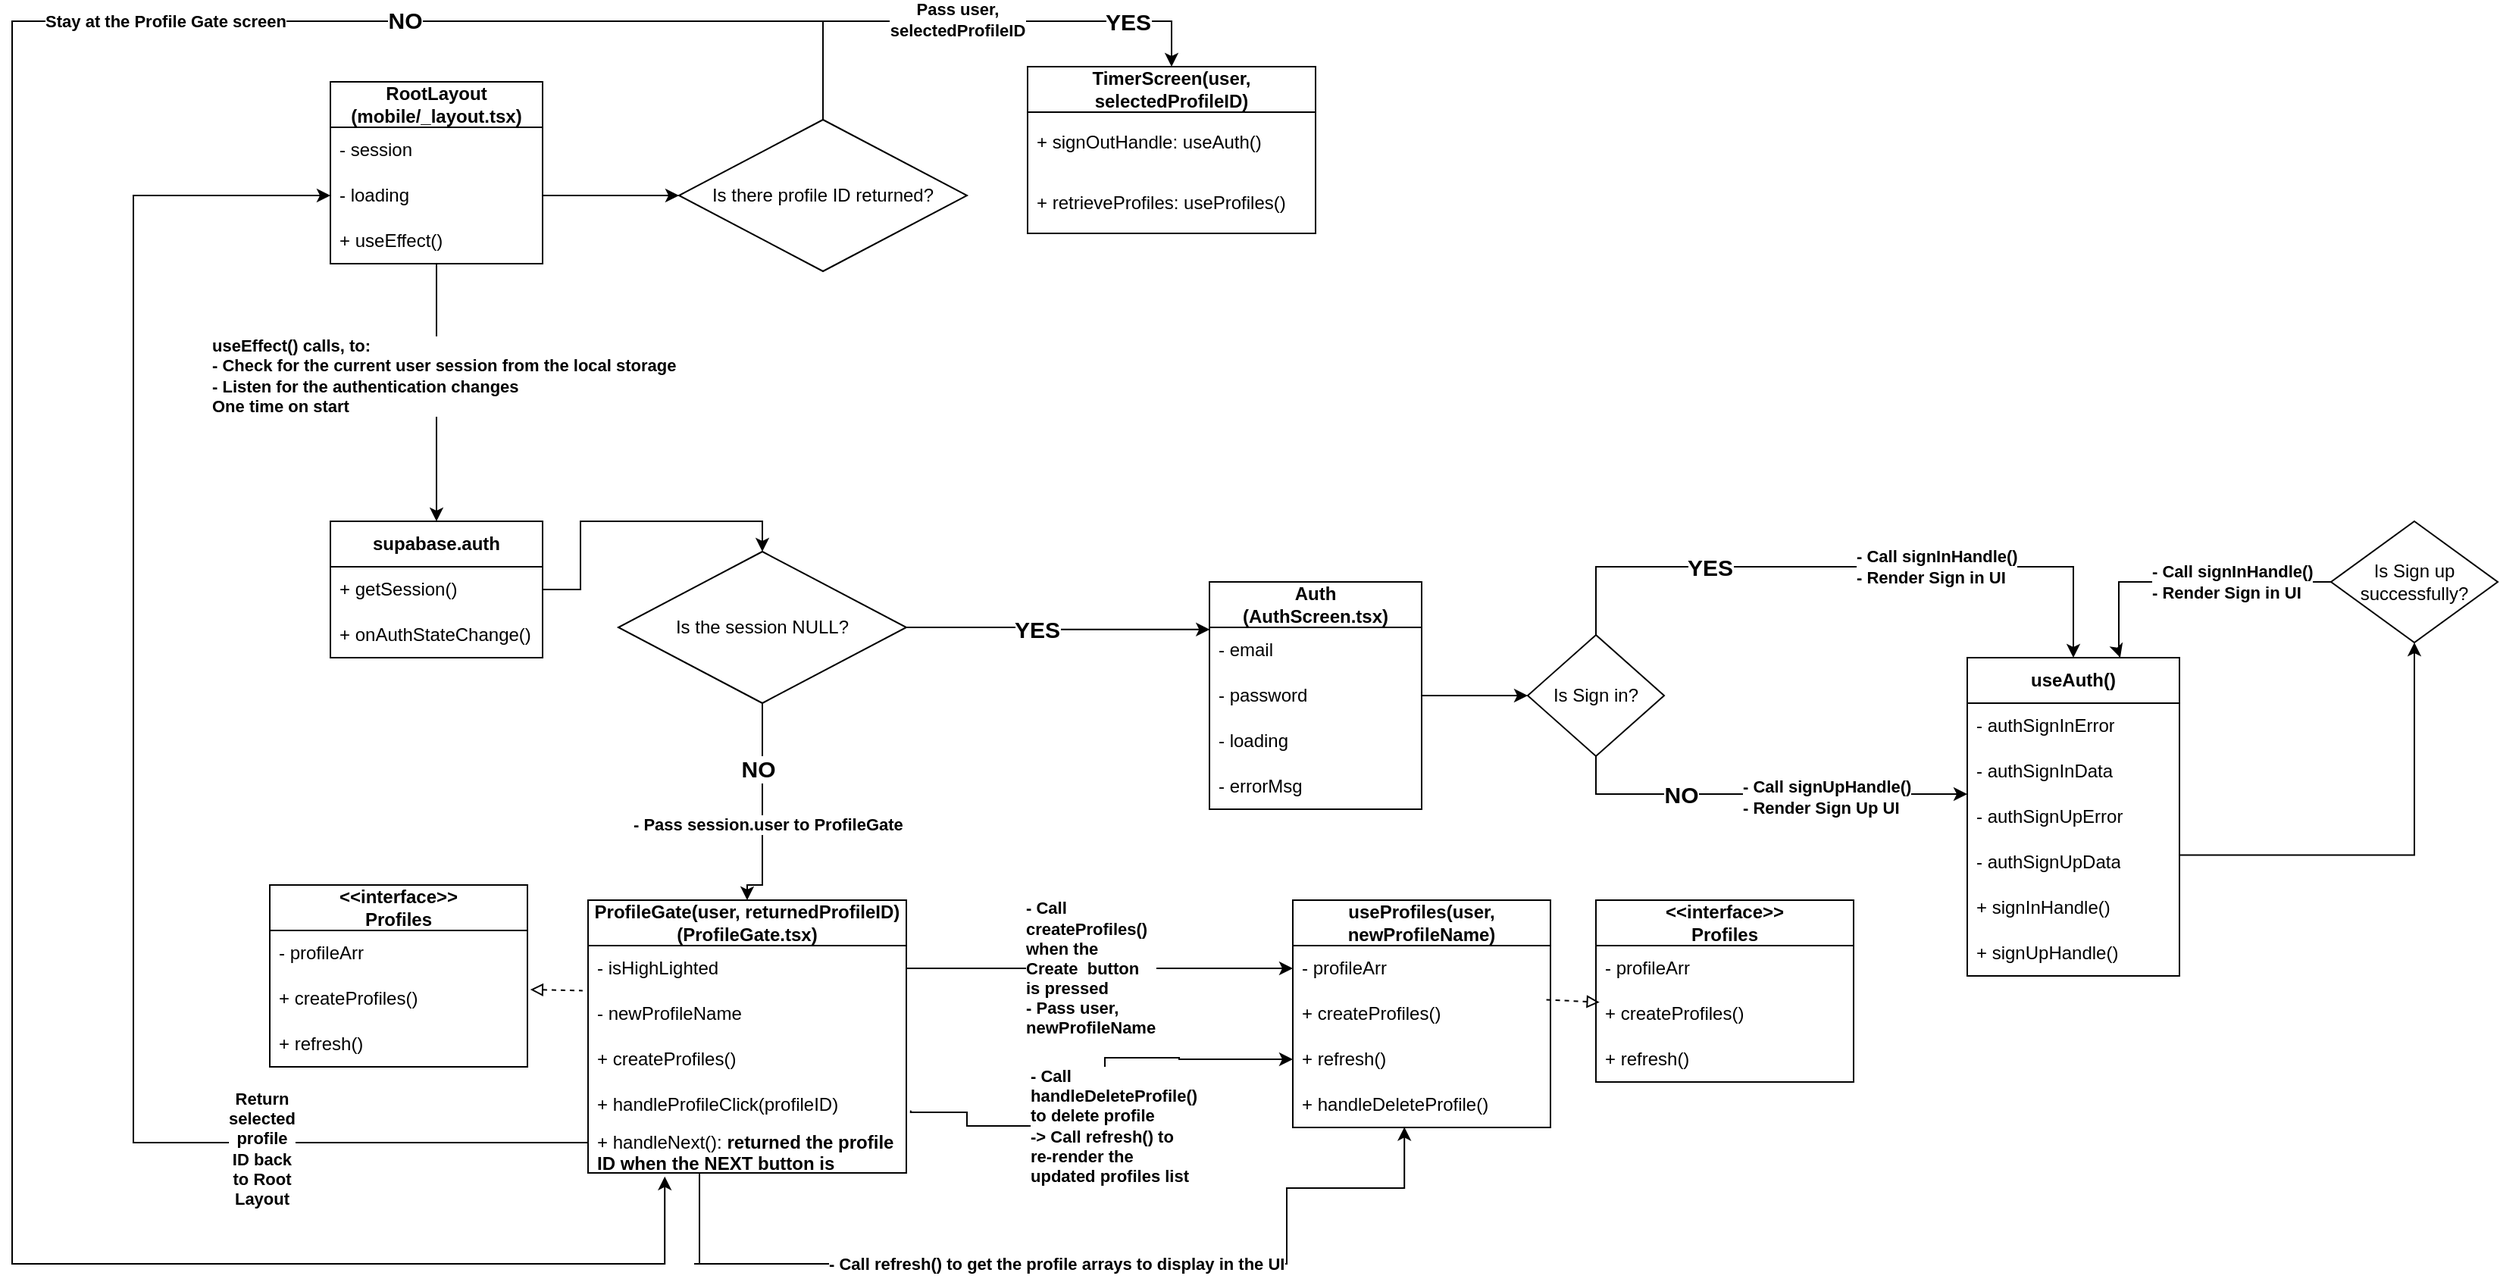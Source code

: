 <mxfile version="28.1.2" pages="2">
  <diagram name="UML Class Diagram" id="nFiH9V4HMwu1DOd0Ung1">
    <mxGraphModel dx="1014" dy="543" grid="1" gridSize="10" guides="1" tooltips="1" connect="1" arrows="1" fold="1" page="1" pageScale="1" pageWidth="850" pageHeight="1100" math="0" shadow="0">
      <root>
        <mxCell id="0" />
        <mxCell id="1" parent="0" />
        <mxCell id="eudkxECieCfS1o3uUdhF-7" style="edgeStyle=orthogonalEdgeStyle;rounded=0;orthogonalLoop=1;jettySize=auto;html=1;" parent="1" source="5kL66GatBy4QELhhgdsX-1" target="eudkxECieCfS1o3uUdhF-3" edge="1">
          <mxGeometry relative="1" as="geometry" />
        </mxCell>
        <mxCell id="eudkxECieCfS1o3uUdhF-8" value="&lt;b&gt;useEffect() calls, to:&lt;/b&gt;&lt;div&gt;&lt;b&gt;- Check for the current user session from the local storage&lt;/b&gt;&lt;/div&gt;&lt;div&gt;&lt;b&gt;- Listen for the authentication changes&lt;/b&gt;&lt;/div&gt;&lt;div&gt;&lt;b&gt;One time on start&lt;/b&gt;&lt;/div&gt;" style="edgeLabel;html=1;align=left;verticalAlign=middle;resizable=0;points=[];" parent="eudkxECieCfS1o3uUdhF-7" vertex="1" connectable="0">
          <mxGeometry x="-0.126" y="-2" relative="1" as="geometry">
            <mxPoint x="-148" y="-1" as="offset" />
          </mxGeometry>
        </mxCell>
        <mxCell id="5kL66GatBy4QELhhgdsX-1" value="RootLayout&lt;div&gt;(mobile/_layout.tsx)&lt;/div&gt;" style="swimlane;fontStyle=1;childLayout=stackLayout;horizontal=1;startSize=30;horizontalStack=0;resizeParent=1;resizeParentMax=0;resizeLast=0;collapsible=1;marginBottom=0;whiteSpace=wrap;html=1;" parent="1" vertex="1">
          <mxGeometry x="270" y="160" width="140" height="120" as="geometry" />
        </mxCell>
        <mxCell id="5kL66GatBy4QELhhgdsX-2" value="- session" style="text;strokeColor=none;fillColor=none;align=left;verticalAlign=middle;spacingLeft=4;spacingRight=4;overflow=hidden;points=[[0,0.5],[1,0.5]];portConstraint=eastwest;rotatable=0;whiteSpace=wrap;html=1;" parent="5kL66GatBy4QELhhgdsX-1" vertex="1">
          <mxGeometry y="30" width="140" height="30" as="geometry" />
        </mxCell>
        <mxCell id="ZPwgUJczgAXjRSvhkvsr-1" value="- loading" style="text;strokeColor=none;fillColor=none;align=left;verticalAlign=middle;spacingLeft=4;spacingRight=4;overflow=hidden;points=[[0,0.5],[1,0.5]];portConstraint=eastwest;rotatable=0;whiteSpace=wrap;html=1;" parent="5kL66GatBy4QELhhgdsX-1" vertex="1">
          <mxGeometry y="60" width="140" height="30" as="geometry" />
        </mxCell>
        <mxCell id="eudkxECieCfS1o3uUdhF-9" value="+ useEffect()" style="text;strokeColor=none;fillColor=none;align=left;verticalAlign=middle;spacingLeft=4;spacingRight=4;overflow=hidden;points=[[0,0.5],[1,0.5]];portConstraint=eastwest;rotatable=0;whiteSpace=wrap;html=1;" parent="5kL66GatBy4QELhhgdsX-1" vertex="1">
          <mxGeometry y="90" width="140" height="30" as="geometry" />
        </mxCell>
        <mxCell id="ZPwgUJczgAXjRSvhkvsr-6" value="Auth&lt;div&gt;(AuthScreen.tsx)&lt;/div&gt;" style="swimlane;fontStyle=1;childLayout=stackLayout;horizontal=1;startSize=30;horizontalStack=0;resizeParent=1;resizeParentMax=0;resizeLast=0;collapsible=1;marginBottom=0;whiteSpace=wrap;html=1;" parent="1" vertex="1">
          <mxGeometry x="850" y="490" width="140" height="150" as="geometry" />
        </mxCell>
        <mxCell id="ZPwgUJczgAXjRSvhkvsr-7" value="- email" style="text;strokeColor=none;fillColor=none;align=left;verticalAlign=middle;spacingLeft=4;spacingRight=4;overflow=hidden;points=[[0,0.5],[1,0.5]];portConstraint=eastwest;rotatable=0;whiteSpace=wrap;html=1;" parent="ZPwgUJczgAXjRSvhkvsr-6" vertex="1">
          <mxGeometry y="30" width="140" height="30" as="geometry" />
        </mxCell>
        <mxCell id="ZPwgUJczgAXjRSvhkvsr-8" value="- password" style="text;strokeColor=none;fillColor=none;align=left;verticalAlign=middle;spacingLeft=4;spacingRight=4;overflow=hidden;points=[[0,0.5],[1,0.5]];portConstraint=eastwest;rotatable=0;whiteSpace=wrap;html=1;" parent="ZPwgUJczgAXjRSvhkvsr-6" vertex="1">
          <mxGeometry y="60" width="140" height="30" as="geometry" />
        </mxCell>
        <mxCell id="ZPwgUJczgAXjRSvhkvsr-9" value="- loading" style="text;strokeColor=none;fillColor=none;align=left;verticalAlign=middle;spacingLeft=4;spacingRight=4;overflow=hidden;points=[[0,0.5],[1,0.5]];portConstraint=eastwest;rotatable=0;whiteSpace=wrap;html=1;" parent="ZPwgUJczgAXjRSvhkvsr-6" vertex="1">
          <mxGeometry y="90" width="140" height="30" as="geometry" />
        </mxCell>
        <mxCell id="ZPwgUJczgAXjRSvhkvsr-13" value="- errorMsg" style="text;strokeColor=none;fillColor=none;align=left;verticalAlign=middle;spacingLeft=4;spacingRight=4;overflow=hidden;points=[[0,0.5],[1,0.5]];portConstraint=eastwest;rotatable=0;whiteSpace=wrap;html=1;" parent="ZPwgUJczgAXjRSvhkvsr-6" vertex="1">
          <mxGeometry y="120" width="140" height="30" as="geometry" />
        </mxCell>
        <mxCell id="eudkxECieCfS1o3uUdhF-11" style="edgeStyle=orthogonalEdgeStyle;rounded=0;orthogonalLoop=1;jettySize=auto;html=1;entryX=0.5;entryY=0;entryDx=0;entryDy=0;" parent="1" source="eudkxECieCfS1o3uUdhF-3" target="eudkxECieCfS1o3uUdhF-10" edge="1">
          <mxGeometry relative="1" as="geometry" />
        </mxCell>
        <mxCell id="eudkxECieCfS1o3uUdhF-3" value="supabase.auth" style="swimlane;fontStyle=1;childLayout=stackLayout;horizontal=1;startSize=30;horizontalStack=0;resizeParent=1;resizeParentMax=0;resizeLast=0;collapsible=1;marginBottom=0;whiteSpace=wrap;html=1;" parent="1" vertex="1">
          <mxGeometry x="270" y="450" width="140" height="90" as="geometry" />
        </mxCell>
        <mxCell id="eudkxECieCfS1o3uUdhF-4" value="+ getSession()" style="text;strokeColor=none;fillColor=none;align=left;verticalAlign=middle;spacingLeft=4;spacingRight=4;overflow=hidden;points=[[0,0.5],[1,0.5]];portConstraint=eastwest;rotatable=0;whiteSpace=wrap;html=1;" parent="eudkxECieCfS1o3uUdhF-3" vertex="1">
          <mxGeometry y="30" width="140" height="30" as="geometry" />
        </mxCell>
        <mxCell id="eudkxECieCfS1o3uUdhF-5" value="+ onAuthStateChange()" style="text;strokeColor=none;fillColor=none;align=left;verticalAlign=middle;spacingLeft=4;spacingRight=4;overflow=hidden;points=[[0,0.5],[1,0.5]];portConstraint=eastwest;rotatable=0;whiteSpace=wrap;html=1;" parent="eudkxECieCfS1o3uUdhF-3" vertex="1">
          <mxGeometry y="60" width="140" height="30" as="geometry" />
        </mxCell>
        <mxCell id="eudkxECieCfS1o3uUdhF-14" style="edgeStyle=orthogonalEdgeStyle;rounded=0;orthogonalLoop=1;jettySize=auto;html=1;entryX=0.5;entryY=0;entryDx=0;entryDy=0;" parent="1" source="eudkxECieCfS1o3uUdhF-10" target="eudkxECieCfS1o3uUdhF-45" edge="1">
          <mxGeometry relative="1" as="geometry">
            <mxPoint x="557.5" y="670" as="targetPoint" />
            <Array as="points">
              <mxPoint x="555" y="690" />
            </Array>
          </mxGeometry>
        </mxCell>
        <mxCell id="eudkxECieCfS1o3uUdhF-15" value="NO" style="edgeLabel;html=1;align=center;verticalAlign=middle;resizable=0;points=[];fontStyle=1;fontSize=15;" parent="eudkxECieCfS1o3uUdhF-14" vertex="1" connectable="0">
          <mxGeometry x="0.109" y="-5" relative="1" as="geometry">
            <mxPoint x="2" y="-35" as="offset" />
          </mxGeometry>
        </mxCell>
        <mxCell id="eudkxECieCfS1o3uUdhF-44" value="- Pass session.user to ProfileGate" style="edgeLabel;html=1;align=left;verticalAlign=middle;resizable=0;points=[];fontStyle=1" parent="eudkxECieCfS1o3uUdhF-14" vertex="1" connectable="0">
          <mxGeometry x="0.289" y="-1" relative="1" as="geometry">
            <mxPoint x="-86" y="-10" as="offset" />
          </mxGeometry>
        </mxCell>
        <mxCell id="eudkxECieCfS1o3uUdhF-10" value="Is the session NULL?" style="rhombus;whiteSpace=wrap;html=1;" parent="1" vertex="1">
          <mxGeometry x="460" y="470" width="190" height="100" as="geometry" />
        </mxCell>
        <mxCell id="eudkxECieCfS1o3uUdhF-12" style="edgeStyle=orthogonalEdgeStyle;rounded=0;orthogonalLoop=1;jettySize=auto;html=1;entryX=0.001;entryY=0.047;entryDx=0;entryDy=0;entryPerimeter=0;" parent="1" source="eudkxECieCfS1o3uUdhF-10" target="ZPwgUJczgAXjRSvhkvsr-7" edge="1">
          <mxGeometry relative="1" as="geometry">
            <Array as="points">
              <mxPoint x="750" y="520" />
              <mxPoint x="750" y="521" />
            </Array>
          </mxGeometry>
        </mxCell>
        <mxCell id="eudkxECieCfS1o3uUdhF-13" value="YES" style="edgeLabel;html=1;align=center;verticalAlign=middle;resizable=0;points=[];fontStyle=1;fontSize=15;" parent="eudkxECieCfS1o3uUdhF-12" vertex="1" connectable="0">
          <mxGeometry x="-0.149" y="-1" relative="1" as="geometry">
            <mxPoint as="offset" />
          </mxGeometry>
        </mxCell>
        <mxCell id="eudkxECieCfS1o3uUdhF-22" value="useAuth()" style="swimlane;fontStyle=1;childLayout=stackLayout;horizontal=1;startSize=30;horizontalStack=0;resizeParent=1;resizeParentMax=0;resizeLast=0;collapsible=1;marginBottom=0;whiteSpace=wrap;html=1;" parent="1" vertex="1">
          <mxGeometry x="1350" y="540" width="140" height="210" as="geometry" />
        </mxCell>
        <mxCell id="eudkxECieCfS1o3uUdhF-23" value="- authSignInError" style="text;strokeColor=none;fillColor=none;align=left;verticalAlign=middle;spacingLeft=4;spacingRight=4;overflow=hidden;points=[[0,0.5],[1,0.5]];portConstraint=eastwest;rotatable=0;whiteSpace=wrap;html=1;" parent="eudkxECieCfS1o3uUdhF-22" vertex="1">
          <mxGeometry y="30" width="140" height="30" as="geometry" />
        </mxCell>
        <mxCell id="eudkxECieCfS1o3uUdhF-24" value="- authSignInData" style="text;strokeColor=none;fillColor=none;align=left;verticalAlign=middle;spacingLeft=4;spacingRight=4;overflow=hidden;points=[[0,0.5],[1,0.5]];portConstraint=eastwest;rotatable=0;whiteSpace=wrap;html=1;" parent="eudkxECieCfS1o3uUdhF-22" vertex="1">
          <mxGeometry y="60" width="140" height="30" as="geometry" />
        </mxCell>
        <mxCell id="eudkxECieCfS1o3uUdhF-26" value="- authSignUpError" style="text;strokeColor=none;fillColor=none;align=left;verticalAlign=middle;spacingLeft=4;spacingRight=4;overflow=hidden;points=[[0,0.5],[1,0.5]];portConstraint=eastwest;rotatable=0;whiteSpace=wrap;html=1;" parent="eudkxECieCfS1o3uUdhF-22" vertex="1">
          <mxGeometry y="90" width="140" height="30" as="geometry" />
        </mxCell>
        <mxCell id="eudkxECieCfS1o3uUdhF-27" value="- authSignUpData" style="text;strokeColor=none;fillColor=none;align=left;verticalAlign=middle;spacingLeft=4;spacingRight=4;overflow=hidden;points=[[0,0.5],[1,0.5]];portConstraint=eastwest;rotatable=0;whiteSpace=wrap;html=1;" parent="eudkxECieCfS1o3uUdhF-22" vertex="1">
          <mxGeometry y="120" width="140" height="30" as="geometry" />
        </mxCell>
        <mxCell id="eudkxECieCfS1o3uUdhF-28" value="+ signInHandle()" style="text;strokeColor=none;fillColor=none;align=left;verticalAlign=middle;spacingLeft=4;spacingRight=4;overflow=hidden;points=[[0,0.5],[1,0.5]];portConstraint=eastwest;rotatable=0;whiteSpace=wrap;html=1;" parent="eudkxECieCfS1o3uUdhF-22" vertex="1">
          <mxGeometry y="150" width="140" height="30" as="geometry" />
        </mxCell>
        <mxCell id="eudkxECieCfS1o3uUdhF-29" value="+ signUpHandle()" style="text;strokeColor=none;fillColor=none;align=left;verticalAlign=middle;spacingLeft=4;spacingRight=4;overflow=hidden;points=[[0,0.5],[1,0.5]];portConstraint=eastwest;rotatable=0;whiteSpace=wrap;html=1;" parent="eudkxECieCfS1o3uUdhF-22" vertex="1">
          <mxGeometry y="180" width="140" height="30" as="geometry" />
        </mxCell>
        <mxCell id="eudkxECieCfS1o3uUdhF-32" style="edgeStyle=orthogonalEdgeStyle;rounded=0;orthogonalLoop=1;jettySize=auto;html=1;entryX=0.5;entryY=0;entryDx=0;entryDy=0;exitX=0.5;exitY=0;exitDx=0;exitDy=0;" parent="1" source="eudkxECieCfS1o3uUdhF-40" target="eudkxECieCfS1o3uUdhF-22" edge="1">
          <mxGeometry relative="1" as="geometry">
            <mxPoint x="1355" y="515" as="sourcePoint" />
            <Array as="points">
              <mxPoint x="1105" y="480" />
              <mxPoint x="1420" y="480" />
            </Array>
          </mxGeometry>
        </mxCell>
        <mxCell id="eudkxECieCfS1o3uUdhF-34" value="&lt;b&gt;&lt;font style=&quot;font-size: 15px;&quot;&gt;YES&lt;/font&gt;&lt;/b&gt;" style="edgeLabel;html=1;align=center;verticalAlign=middle;resizable=0;points=[];" parent="eudkxECieCfS1o3uUdhF-32" vertex="1" connectable="0">
          <mxGeometry x="-0.167" y="-4" relative="1" as="geometry">
            <mxPoint x="-55" y="-4" as="offset" />
          </mxGeometry>
        </mxCell>
        <mxCell id="eudkxECieCfS1o3uUdhF-38" value="&lt;b&gt;- Call signInHandle()&lt;/b&gt;&lt;div&gt;&lt;b&gt;- Render Sign in UI&lt;/b&gt;&lt;/div&gt;" style="edgeLabel;html=1;align=left;verticalAlign=middle;resizable=0;points=[];" parent="eudkxECieCfS1o3uUdhF-32" vertex="1" connectable="0">
          <mxGeometry x="0.61" y="3" relative="1" as="geometry">
            <mxPoint x="-123" y="3" as="offset" />
          </mxGeometry>
        </mxCell>
        <mxCell id="eudkxECieCfS1o3uUdhF-33" style="edgeStyle=orthogonalEdgeStyle;rounded=0;orthogonalLoop=1;jettySize=auto;html=1;exitX=0.5;exitY=1;exitDx=0;exitDy=0;" parent="1" source="eudkxECieCfS1o3uUdhF-40" edge="1">
          <mxGeometry relative="1" as="geometry">
            <mxPoint x="1355" y="615" as="sourcePoint" />
            <mxPoint x="1350" y="630" as="targetPoint" />
            <Array as="points">
              <mxPoint x="1105" y="630" />
              <mxPoint x="1350" y="630" />
            </Array>
          </mxGeometry>
        </mxCell>
        <mxCell id="eudkxECieCfS1o3uUdhF-37" value="NO" style="edgeLabel;html=1;align=center;verticalAlign=middle;resizable=0;points=[];fontSize=15;fontStyle=1" parent="eudkxECieCfS1o3uUdhF-33" vertex="1" connectable="0">
          <mxGeometry x="0.248" relative="1" as="geometry">
            <mxPoint x="-88" as="offset" />
          </mxGeometry>
        </mxCell>
        <mxCell id="eudkxECieCfS1o3uUdhF-41" value="- Call signUpHandle()&lt;div&gt;- Render Sign Up UI&lt;/div&gt;" style="edgeLabel;html=1;align=left;verticalAlign=middle;resizable=0;points=[];fontStyle=1" parent="eudkxECieCfS1o3uUdhF-33" vertex="1" connectable="0">
          <mxGeometry x="-0.015" y="-2" relative="1" as="geometry">
            <mxPoint x="-13" as="offset" />
          </mxGeometry>
        </mxCell>
        <mxCell id="eudkxECieCfS1o3uUdhF-31" style="edgeStyle=orthogonalEdgeStyle;rounded=0;orthogonalLoop=1;jettySize=auto;html=1;entryX=0;entryY=0.5;entryDx=0;entryDy=0;" parent="1" source="ZPwgUJczgAXjRSvhkvsr-8" target="eudkxECieCfS1o3uUdhF-40" edge="1">
          <mxGeometry relative="1" as="geometry">
            <mxPoint x="1060" y="565" as="targetPoint" />
          </mxGeometry>
        </mxCell>
        <mxCell id="eudkxECieCfS1o3uUdhF-40" value="Is Sign in?" style="rhombus;whiteSpace=wrap;html=1;" parent="1" vertex="1">
          <mxGeometry x="1060" y="525" width="90" height="80" as="geometry" />
        </mxCell>
        <mxCell id="wUyEcWMNaGtnZdbMQFyq-1" style="edgeStyle=orthogonalEdgeStyle;rounded=0;orthogonalLoop=1;jettySize=auto;html=1;entryX=0;entryY=0.5;entryDx=0;entryDy=0;" parent="1" source="eudkxECieCfS1o3uUdhF-45" target="ZPwgUJczgAXjRSvhkvsr-1" edge="1">
          <mxGeometry relative="1" as="geometry">
            <Array as="points">
              <mxPoint x="520" y="860" />
              <mxPoint x="140" y="860" />
              <mxPoint x="140" y="235" />
            </Array>
          </mxGeometry>
        </mxCell>
        <mxCell id="wUyEcWMNaGtnZdbMQFyq-2" value="&lt;b&gt;Return selected profile ID back to Root Layout&lt;/b&gt;" style="edgeLabel;html=1;align=center;verticalAlign=middle;resizable=0;points=[];whiteSpace=wrap;" parent="wUyEcWMNaGtnZdbMQFyq-1" vertex="1" connectable="0">
          <mxGeometry x="-0.591" y="4" relative="1" as="geometry">
            <mxPoint as="offset" />
          </mxGeometry>
        </mxCell>
        <mxCell id="eudkxECieCfS1o3uUdhF-45" value="ProfileGate(user, returnedProfileID)&lt;div&gt;(ProfileGate.tsx)&lt;/div&gt;" style="swimlane;fontStyle=1;childLayout=stackLayout;horizontal=1;startSize=30;horizontalStack=0;resizeParent=1;resizeParentMax=0;resizeLast=0;collapsible=1;marginBottom=0;whiteSpace=wrap;html=1;" parent="1" vertex="1">
          <mxGeometry x="440" y="700" width="210" height="180" as="geometry" />
        </mxCell>
        <mxCell id="eudkxECieCfS1o3uUdhF-46" value="- isHighLighted" style="text;strokeColor=none;fillColor=none;align=left;verticalAlign=middle;spacingLeft=4;spacingRight=4;overflow=hidden;points=[[0,0.5],[1,0.5]];portConstraint=eastwest;rotatable=0;whiteSpace=wrap;html=1;" parent="eudkxECieCfS1o3uUdhF-45" vertex="1">
          <mxGeometry y="30" width="210" height="30" as="geometry" />
        </mxCell>
        <mxCell id="eudkxECieCfS1o3uUdhF-47" value="- newProfileName" style="text;strokeColor=none;fillColor=none;align=left;verticalAlign=middle;spacingLeft=4;spacingRight=4;overflow=hidden;points=[[0,0.5],[1,0.5]];portConstraint=eastwest;rotatable=0;whiteSpace=wrap;html=1;" parent="eudkxECieCfS1o3uUdhF-45" vertex="1">
          <mxGeometry y="60" width="210" height="30" as="geometry" />
        </mxCell>
        <mxCell id="eudkxECieCfS1o3uUdhF-48" value="+ createProfiles()" style="text;strokeColor=none;fillColor=none;align=left;verticalAlign=middle;spacingLeft=4;spacingRight=4;overflow=hidden;points=[[0,0.5],[1,0.5]];portConstraint=eastwest;rotatable=0;whiteSpace=wrap;html=1;" parent="eudkxECieCfS1o3uUdhF-45" vertex="1">
          <mxGeometry y="90" width="210" height="30" as="geometry" />
        </mxCell>
        <mxCell id="wUyEcWMNaGtnZdbMQFyq-3" value="+ handleProfileClick(profileID)" style="text;strokeColor=none;fillColor=none;align=left;verticalAlign=middle;spacingLeft=4;spacingRight=4;overflow=hidden;points=[[0,0.5],[1,0.5]];portConstraint=eastwest;rotatable=0;html=1;" parent="eudkxECieCfS1o3uUdhF-45" vertex="1">
          <mxGeometry y="120" width="210" height="30" as="geometry" />
        </mxCell>
        <mxCell id="wUyEcWMNaGtnZdbMQFyq-6" value="+ handleNext(): &lt;b&gt;returned the profile ID when the NEXT button is pressed&lt;/b&gt;" style="text;strokeColor=none;fillColor=none;align=left;verticalAlign=middle;spacingLeft=4;spacingRight=4;overflow=hidden;points=[[0,0.5],[1,0.5]];portConstraint=eastwest;rotatable=0;whiteSpace=wrap;html=1;" parent="eudkxECieCfS1o3uUdhF-45" vertex="1">
          <mxGeometry y="150" width="210" height="30" as="geometry" />
        </mxCell>
        <mxCell id="eudkxECieCfS1o3uUdhF-49" value="useProfiles(user, newProfileName)" style="swimlane;fontStyle=1;childLayout=stackLayout;horizontal=1;startSize=30;horizontalStack=0;resizeParent=1;resizeParentMax=0;resizeLast=0;collapsible=1;marginBottom=0;whiteSpace=wrap;html=1;" parent="1" vertex="1">
          <mxGeometry x="905" y="700" width="170" height="150" as="geometry" />
        </mxCell>
        <mxCell id="bB4E4RR8OdKU1POEHprP-2" value="- profileArr" style="text;strokeColor=none;fillColor=none;align=left;verticalAlign=middle;spacingLeft=4;spacingRight=4;overflow=hidden;points=[[0,0.5],[1,0.5]];portConstraint=eastwest;rotatable=0;whiteSpace=wrap;html=1;" parent="eudkxECieCfS1o3uUdhF-49" vertex="1">
          <mxGeometry y="30" width="170" height="30" as="geometry" />
        </mxCell>
        <mxCell id="eudkxECieCfS1o3uUdhF-52" value="+ createProfiles()" style="text;strokeColor=none;fillColor=none;align=left;verticalAlign=middle;spacingLeft=4;spacingRight=4;overflow=hidden;points=[[0,0.5],[1,0.5]];portConstraint=eastwest;rotatable=0;whiteSpace=wrap;html=1;" parent="eudkxECieCfS1o3uUdhF-49" vertex="1">
          <mxGeometry y="60" width="170" height="30" as="geometry" />
        </mxCell>
        <mxCell id="bB4E4RR8OdKU1POEHprP-8" value="+ refresh()" style="text;strokeColor=none;fillColor=none;align=left;verticalAlign=middle;spacingLeft=4;spacingRight=4;overflow=hidden;points=[[0,0.5],[1,0.5]];portConstraint=eastwest;rotatable=0;whiteSpace=wrap;html=1;" parent="eudkxECieCfS1o3uUdhF-49" vertex="1">
          <mxGeometry y="90" width="170" height="30" as="geometry" />
        </mxCell>
        <mxCell id="bB4E4RR8OdKU1POEHprP-27" value="+ handleDeleteProfile()" style="text;strokeColor=none;fillColor=none;align=left;verticalAlign=middle;spacingLeft=4;spacingRight=4;overflow=hidden;points=[[0,0.5],[1,0.5]];portConstraint=eastwest;rotatable=0;whiteSpace=wrap;" parent="eudkxECieCfS1o3uUdhF-49" vertex="1">
          <mxGeometry y="120" width="170" height="30" as="geometry" />
        </mxCell>
        <mxCell id="eudkxECieCfS1o3uUdhF-53" style="edgeStyle=orthogonalEdgeStyle;rounded=0;orthogonalLoop=1;jettySize=auto;html=1;entryX=0;entryY=0.5;entryDx=0;entryDy=0;" parent="1" source="eudkxECieCfS1o3uUdhF-46" target="bB4E4RR8OdKU1POEHprP-2" edge="1">
          <mxGeometry relative="1" as="geometry">
            <mxPoint x="810" y="745" as="targetPoint" />
          </mxGeometry>
        </mxCell>
        <mxCell id="eudkxECieCfS1o3uUdhF-54" value="&lt;b&gt;- Call createProfiles() when the Create&amp;nbsp; button is pressed&lt;/b&gt;&lt;div&gt;&lt;div&gt;&lt;b&gt;- P&lt;/b&gt;&lt;b style=&quot;background-color: light-dark(#ffffff, var(--ge-dark-color, #121212)); color: light-dark(rgb(0, 0, 0), rgb(255, 255, 255));&quot;&gt;ass user, newProfileName&lt;/b&gt;&lt;/div&gt;&lt;/div&gt;" style="edgeLabel;html=1;align=left;verticalAlign=middle;resizable=0;points=[];whiteSpace=wrap;" parent="eudkxECieCfS1o3uUdhF-53" vertex="1" connectable="0">
          <mxGeometry x="-0.073" y="2" relative="1" as="geometry">
            <mxPoint x="-41" y="2" as="offset" />
          </mxGeometry>
        </mxCell>
        <mxCell id="eudkxECieCfS1o3uUdhF-63" style="edgeStyle=orthogonalEdgeStyle;rounded=0;orthogonalLoop=1;jettySize=auto;html=1;entryX=0.721;entryY=0;entryDx=0;entryDy=0;entryPerimeter=0;exitX=0;exitY=0.5;exitDx=0;exitDy=0;" parent="1" source="eudkxECieCfS1o3uUdhF-60" target="eudkxECieCfS1o3uUdhF-22" edge="1">
          <mxGeometry relative="1" as="geometry">
            <mxPoint x="1560" y="360" as="targetPoint" />
            <Array as="points">
              <mxPoint x="1450" y="490" />
              <mxPoint x="1450" y="537" />
              <mxPoint x="1451" y="537" />
            </Array>
          </mxGeometry>
        </mxCell>
        <mxCell id="eudkxECieCfS1o3uUdhF-60" value="Is Sign up successfully?" style="rhombus;whiteSpace=wrap;html=1;" parent="1" vertex="1">
          <mxGeometry x="1590" y="450" width="110" height="80" as="geometry" />
        </mxCell>
        <mxCell id="eudkxECieCfS1o3uUdhF-61" style="edgeStyle=orthogonalEdgeStyle;rounded=0;orthogonalLoop=1;jettySize=auto;html=1;exitX=1.001;exitY=0.34;exitDx=0;exitDy=0;exitPerimeter=0;" parent="1" source="eudkxECieCfS1o3uUdhF-27" target="eudkxECieCfS1o3uUdhF-60" edge="1">
          <mxGeometry relative="1" as="geometry">
            <mxPoint x="1550" y="610" as="targetPoint" />
            <Array as="points" />
          </mxGeometry>
        </mxCell>
        <mxCell id="eudkxECieCfS1o3uUdhF-65" value="&lt;b&gt;- Call signInHandle()&lt;/b&gt;&lt;div&gt;&lt;b&gt;- Render Sign in UI&lt;/b&gt;&lt;/div&gt;" style="edgeLabel;html=1;align=left;verticalAlign=middle;resizable=0;points=[];textShadow=0;" parent="1" vertex="1" connectable="0">
          <mxGeometry x="1470" y="490" as="geometry" />
        </mxCell>
        <mxCell id="bB4E4RR8OdKU1POEHprP-11" style="edgeStyle=orthogonalEdgeStyle;rounded=0;orthogonalLoop=1;jettySize=auto;html=1;entryX=0.433;entryY=0.991;entryDx=0;entryDy=0;entryPerimeter=0;exitX=0.35;exitY=0.988;exitDx=0;exitDy=0;exitPerimeter=0;" parent="1" source="wUyEcWMNaGtnZdbMQFyq-6" target="bB4E4RR8OdKU1POEHprP-27" edge="1">
          <mxGeometry relative="1" as="geometry">
            <mxPoint x="920" y="890" as="targetPoint" />
            <Array as="points">
              <mxPoint x="510" y="940" />
              <mxPoint x="901" y="940" />
              <mxPoint x="901" y="890" />
              <mxPoint x="904" y="890" />
            </Array>
            <mxPoint x="510" y="920" as="sourcePoint" />
          </mxGeometry>
        </mxCell>
        <mxCell id="bB4E4RR8OdKU1POEHprP-12" value="&lt;b&gt;- Call refresh() to get the profile arrays to display in the UI&lt;/b&gt;" style="edgeLabel;html=1;align=left;verticalAlign=middle;resizable=0;points=[];" parent="bB4E4RR8OdKU1POEHprP-11" vertex="1" connectable="0">
          <mxGeometry x="-0.035" relative="1" as="geometry">
            <mxPoint x="-150" as="offset" />
          </mxGeometry>
        </mxCell>
        <mxCell id="bB4E4RR8OdKU1POEHprP-14" value="&amp;lt;&amp;lt;interface&amp;gt;&amp;gt;&lt;div&gt;Profiles&lt;/div&gt;" style="swimlane;fontStyle=1;childLayout=stackLayout;horizontal=1;startSize=30;horizontalStack=0;resizeParent=1;resizeParentMax=0;resizeLast=0;collapsible=1;marginBottom=0;whiteSpace=wrap;html=1;" parent="1" vertex="1">
          <mxGeometry x="1105" y="700" width="170" height="120" as="geometry" />
        </mxCell>
        <mxCell id="bB4E4RR8OdKU1POEHprP-15" value="- profileArr" style="text;strokeColor=none;fillColor=none;align=left;verticalAlign=middle;spacingLeft=4;spacingRight=4;overflow=hidden;points=[[0,0.5],[1,0.5]];portConstraint=eastwest;rotatable=0;whiteSpace=wrap;html=1;" parent="bB4E4RR8OdKU1POEHprP-14" vertex="1">
          <mxGeometry y="30" width="170" height="30" as="geometry" />
        </mxCell>
        <mxCell id="bB4E4RR8OdKU1POEHprP-16" value="+ createProfiles()" style="text;strokeColor=none;fillColor=none;align=left;verticalAlign=middle;spacingLeft=4;spacingRight=4;overflow=hidden;points=[[0,0.5],[1,0.5]];portConstraint=eastwest;rotatable=0;whiteSpace=wrap;html=1;" parent="bB4E4RR8OdKU1POEHprP-14" vertex="1">
          <mxGeometry y="60" width="170" height="30" as="geometry" />
        </mxCell>
        <mxCell id="bB4E4RR8OdKU1POEHprP-17" value="+ refresh()" style="text;strokeColor=none;fillColor=none;align=left;verticalAlign=middle;spacingLeft=4;spacingRight=4;overflow=hidden;points=[[0,0.5],[1,0.5]];portConstraint=eastwest;rotatable=0;whiteSpace=wrap;html=1;" parent="bB4E4RR8OdKU1POEHprP-14" vertex="1">
          <mxGeometry y="90" width="170" height="30" as="geometry" />
        </mxCell>
        <mxCell id="bB4E4RR8OdKU1POEHprP-19" value="&amp;lt;&amp;lt;interface&amp;gt;&amp;gt;&lt;div&gt;Profiles&lt;/div&gt;" style="swimlane;fontStyle=1;childLayout=stackLayout;horizontal=1;startSize=30;horizontalStack=0;resizeParent=1;resizeParentMax=0;resizeLast=0;collapsible=1;marginBottom=0;whiteSpace=wrap;html=1;" parent="1" vertex="1">
          <mxGeometry x="230" y="690" width="170" height="120" as="geometry" />
        </mxCell>
        <mxCell id="bB4E4RR8OdKU1POEHprP-20" value="- profileArr" style="text;strokeColor=none;fillColor=none;align=left;verticalAlign=middle;spacingLeft=4;spacingRight=4;overflow=hidden;points=[[0,0.5],[1,0.5]];portConstraint=eastwest;rotatable=0;whiteSpace=wrap;html=1;" parent="bB4E4RR8OdKU1POEHprP-19" vertex="1">
          <mxGeometry y="30" width="170" height="30" as="geometry" />
        </mxCell>
        <mxCell id="bB4E4RR8OdKU1POEHprP-21" value="+ createProfiles()" style="text;strokeColor=none;fillColor=none;align=left;verticalAlign=middle;spacingLeft=4;spacingRight=4;overflow=hidden;points=[[0,0.5],[1,0.5]];portConstraint=eastwest;rotatable=0;whiteSpace=wrap;html=1;" parent="bB4E4RR8OdKU1POEHprP-19" vertex="1">
          <mxGeometry y="60" width="170" height="30" as="geometry" />
        </mxCell>
        <mxCell id="bB4E4RR8OdKU1POEHprP-22" value="+ refresh()" style="text;strokeColor=none;fillColor=none;align=left;verticalAlign=middle;spacingLeft=4;spacingRight=4;overflow=hidden;points=[[0,0.5],[1,0.5]];portConstraint=eastwest;rotatable=0;whiteSpace=wrap;html=1;" parent="bB4E4RR8OdKU1POEHprP-19" vertex="1">
          <mxGeometry y="90" width="170" height="30" as="geometry" />
        </mxCell>
        <mxCell id="bB4E4RR8OdKU1POEHprP-25" value="" style="endArrow=none;dashed=1;html=1;rounded=0;startArrow=block;startFill=0;exitX=1.011;exitY=0.301;exitDx=0;exitDy=0;exitPerimeter=0;entryX=-0.017;entryY=0.99;entryDx=0;entryDy=0;entryPerimeter=0;" parent="1" source="bB4E4RR8OdKU1POEHprP-21" target="eudkxECieCfS1o3uUdhF-46" edge="1">
          <mxGeometry width="50" height="50" relative="1" as="geometry">
            <mxPoint x="440" y="800" as="sourcePoint" />
            <mxPoint x="490" y="750" as="targetPoint" />
          </mxGeometry>
        </mxCell>
        <mxCell id="bB4E4RR8OdKU1POEHprP-26" value="" style="endArrow=none;dashed=1;html=1;rounded=0;startArrow=block;startFill=0;exitX=0.014;exitY=0.246;exitDx=0;exitDy=0;exitPerimeter=0;entryX=0.977;entryY=0.189;entryDx=0;entryDy=0;entryPerimeter=0;" parent="1" source="bB4E4RR8OdKU1POEHprP-16" target="eudkxECieCfS1o3uUdhF-52" edge="1">
          <mxGeometry width="50" height="50" relative="1" as="geometry">
            <mxPoint x="940" y="900" as="sourcePoint" />
            <mxPoint x="1021" y="901" as="targetPoint" />
          </mxGeometry>
        </mxCell>
        <mxCell id="bB4E4RR8OdKU1POEHprP-28" style="edgeStyle=orthogonalEdgeStyle;rounded=0;orthogonalLoop=1;jettySize=auto;html=1;entryX=0;entryY=0.5;entryDx=0;entryDy=0;exitX=1.014;exitY=0.627;exitDx=0;exitDy=0;exitPerimeter=0;" parent="1" source="wUyEcWMNaGtnZdbMQFyq-3" target="bB4E4RR8OdKU1POEHprP-8" edge="1">
          <mxGeometry relative="1" as="geometry">
            <Array as="points">
              <mxPoint x="653" y="840" />
              <mxPoint x="690" y="840" />
              <mxPoint x="690" y="849" />
              <mxPoint x="781" y="849" />
              <mxPoint x="781" y="804" />
              <mxPoint x="830" y="804" />
            </Array>
            <mxPoint x="640" y="835" as="sourcePoint" />
            <mxPoint x="821.21" y="804.07" as="targetPoint" />
          </mxGeometry>
        </mxCell>
        <mxCell id="bB4E4RR8OdKU1POEHprP-29" value="- Call handleDeleteProfile() to delete profile&lt;div&gt;-&amp;gt; Call refresh() to re-render the updated profiles list&lt;/div&gt;" style="edgeLabel;html=1;align=left;verticalAlign=middle;resizable=0;points=[];fontStyle=1;whiteSpace=wrap;" parent="bB4E4RR8OdKU1POEHprP-28" vertex="1" connectable="0">
          <mxGeometry x="-0.495" y="-1" relative="1" as="geometry">
            <mxPoint x="9" y="-1" as="offset" />
          </mxGeometry>
        </mxCell>
        <mxCell id="wUyEcWMNaGtnZdbMQFyq-14" style="edgeStyle=orthogonalEdgeStyle;rounded=0;orthogonalLoop=1;jettySize=auto;html=1;entryX=0.5;entryY=0;entryDx=0;entryDy=0;" parent="1" source="wUyEcWMNaGtnZdbMQFyq-8" target="wUyEcWMNaGtnZdbMQFyq-10" edge="1">
          <mxGeometry relative="1" as="geometry">
            <Array as="points">
              <mxPoint x="595" y="120" />
              <mxPoint x="825" y="120" />
            </Array>
          </mxGeometry>
        </mxCell>
        <mxCell id="wUyEcWMNaGtnZdbMQFyq-16" value="YES" style="edgeLabel;html=1;align=center;verticalAlign=middle;resizable=0;points=[];fontStyle=1;fontSize=15;" parent="wUyEcWMNaGtnZdbMQFyq-14" vertex="1" connectable="0">
          <mxGeometry x="0.28" y="-2" relative="1" as="geometry">
            <mxPoint x="58" y="-2" as="offset" />
          </mxGeometry>
        </mxCell>
        <mxCell id="FJnJVzPvDunZ26d_qGg5-1" value="&lt;b&gt;Pass user, selectedProfileID&lt;/b&gt;" style="edgeLabel;html=1;align=center;verticalAlign=middle;resizable=0;points=[];whiteSpace=wrap;" vertex="1" connectable="0" parent="wUyEcWMNaGtnZdbMQFyq-14">
          <mxGeometry x="-0.227" y="1" relative="1" as="geometry">
            <mxPoint x="28" as="offset" />
          </mxGeometry>
        </mxCell>
        <mxCell id="wUyEcWMNaGtnZdbMQFyq-17" style="edgeStyle=orthogonalEdgeStyle;rounded=0;orthogonalLoop=1;jettySize=auto;html=1;entryX=0.241;entryY=1.078;entryDx=0;entryDy=0;entryPerimeter=0;" parent="1" source="wUyEcWMNaGtnZdbMQFyq-8" target="wUyEcWMNaGtnZdbMQFyq-6" edge="1">
          <mxGeometry relative="1" as="geometry">
            <mxPoint x="320" y="960" as="targetPoint" />
            <Array as="points">
              <mxPoint x="595" y="120" />
              <mxPoint x="60" y="120" />
              <mxPoint x="60" y="940" />
              <mxPoint x="491" y="940" />
            </Array>
          </mxGeometry>
        </mxCell>
        <mxCell id="wUyEcWMNaGtnZdbMQFyq-19" value="NO" style="edgeLabel;html=1;align=center;verticalAlign=middle;resizable=0;points=[];fontStyle=1;fontSize=15;" parent="wUyEcWMNaGtnZdbMQFyq-17" vertex="1" connectable="0">
          <mxGeometry x="-0.642" y="-1" relative="1" as="geometry">
            <mxPoint as="offset" />
          </mxGeometry>
        </mxCell>
        <mxCell id="wUyEcWMNaGtnZdbMQFyq-21" value="Stay at the Profile Gate screen" style="edgeLabel;html=1;align=center;verticalAlign=middle;resizable=0;points=[];fontStyle=1" parent="wUyEcWMNaGtnZdbMQFyq-17" vertex="1" connectable="0">
          <mxGeometry x="-0.467" y="-1" relative="1" as="geometry">
            <mxPoint x="9" y="1" as="offset" />
          </mxGeometry>
        </mxCell>
        <mxCell id="wUyEcWMNaGtnZdbMQFyq-8" value="Is there profile ID returned?" style="rhombus;whiteSpace=wrap;html=1;" parent="1" vertex="1">
          <mxGeometry x="500" y="185" width="190" height="100" as="geometry" />
        </mxCell>
        <mxCell id="wUyEcWMNaGtnZdbMQFyq-9" style="edgeStyle=orthogonalEdgeStyle;rounded=0;orthogonalLoop=1;jettySize=auto;html=1;entryX=0;entryY=0.5;entryDx=0;entryDy=0;" parent="1" source="ZPwgUJczgAXjRSvhkvsr-1" target="wUyEcWMNaGtnZdbMQFyq-8" edge="1">
          <mxGeometry relative="1" as="geometry" />
        </mxCell>
        <mxCell id="wUyEcWMNaGtnZdbMQFyq-10" value="TimerScreen(user, selectedProfileID)" style="swimlane;fontStyle=1;childLayout=stackLayout;horizontal=1;startSize=30;horizontalStack=0;resizeParent=1;resizeParentMax=0;resizeLast=0;collapsible=1;marginBottom=0;whiteSpace=wrap;html=1;" parent="1" vertex="1">
          <mxGeometry x="730" y="150" width="190" height="110" as="geometry" />
        </mxCell>
        <mxCell id="wUyEcWMNaGtnZdbMQFyq-12" value="+ signOutHandle: useAuth()" style="text;strokeColor=none;fillColor=none;align=left;verticalAlign=middle;spacingLeft=4;spacingRight=4;overflow=hidden;points=[[0,0.5],[1,0.5]];portConstraint=eastwest;rotatable=0;whiteSpace=wrap;html=1;" parent="wUyEcWMNaGtnZdbMQFyq-10" vertex="1">
          <mxGeometry y="30" width="190" height="40" as="geometry" />
        </mxCell>
        <mxCell id="FJnJVzPvDunZ26d_qGg5-2" value="&lt;div&gt;+ retrieveProfiles: useProfiles()&lt;/div&gt;" style="text;strokeColor=none;fillColor=none;align=left;verticalAlign=middle;spacingLeft=4;spacingRight=4;overflow=hidden;points=[[0,0.5],[1,0.5]];portConstraint=eastwest;rotatable=0;whiteSpace=wrap;html=1;" vertex="1" parent="wUyEcWMNaGtnZdbMQFyq-10">
          <mxGeometry y="70" width="190" height="40" as="geometry" />
        </mxCell>
      </root>
    </mxGraphModel>
  </diagram>
  <diagram id="Lr7X0p0R8ZcS1KJXncvV" name="Workflow">
    <mxGraphModel dx="793" dy="639" grid="1" gridSize="10" guides="1" tooltips="1" connect="1" arrows="1" fold="1" page="1" pageScale="1" pageWidth="850" pageHeight="1100" math="0" shadow="0">
      <root>
        <mxCell id="0" />
        <mxCell id="1" parent="0" />
      </root>
    </mxGraphModel>
  </diagram>
</mxfile>

